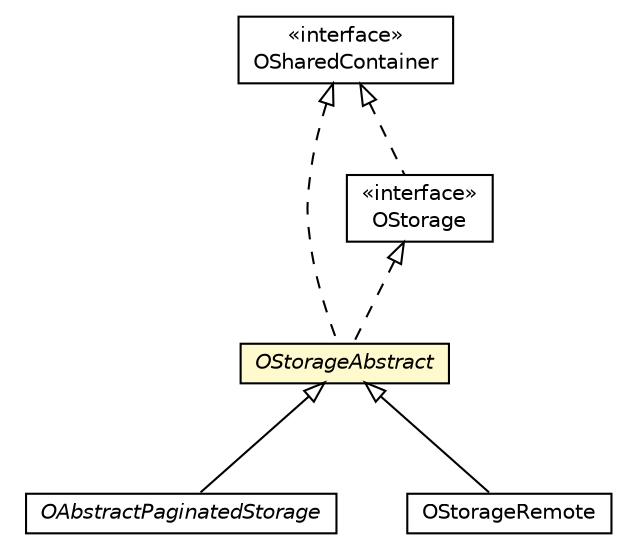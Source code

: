 #!/usr/local/bin/dot
#
# Class diagram 
# Generated by UMLGraph version R5_6-24-gf6e263 (http://www.umlgraph.org/)
#

digraph G {
	edge [fontname="Helvetica",fontsize=10,labelfontname="Helvetica",labelfontsize=10];
	node [fontname="Helvetica",fontsize=10,shape=plaintext];
	nodesep=0.25;
	ranksep=0.5;
	// com.orientechnologies.common.concur.resource.OSharedContainer
	c4001383 [label=<<table title="com.orientechnologies.common.concur.resource.OSharedContainer" border="0" cellborder="1" cellspacing="0" cellpadding="2" port="p" href="../../../common/concur/resource/OSharedContainer.html">
		<tr><td><table border="0" cellspacing="0" cellpadding="1">
<tr><td align="center" balign="center"> &#171;interface&#187; </td></tr>
<tr><td align="center" balign="center"> OSharedContainer </td></tr>
		</table></td></tr>
		</table>>, URL="../../../common/concur/resource/OSharedContainer.html", fontname="Helvetica", fontcolor="black", fontsize=10.0];
	// com.orientechnologies.orient.core.storage.OStorageAbstract
	c4002351 [label=<<table title="com.orientechnologies.orient.core.storage.OStorageAbstract" border="0" cellborder="1" cellspacing="0" cellpadding="2" port="p" bgcolor="lemonChiffon" href="./OStorageAbstract.html">
		<tr><td><table border="0" cellspacing="0" cellpadding="1">
<tr><td align="center" balign="center"><font face="Helvetica-Oblique"> OStorageAbstract </font></td></tr>
		</table></td></tr>
		</table>>, URL="./OStorageAbstract.html", fontname="Helvetica", fontcolor="black", fontsize=10.0];
	// com.orientechnologies.orient.core.storage.OStorage
	c4002364 [label=<<table title="com.orientechnologies.orient.core.storage.OStorage" border="0" cellborder="1" cellspacing="0" cellpadding="2" port="p" href="./OStorage.html">
		<tr><td><table border="0" cellspacing="0" cellpadding="1">
<tr><td align="center" balign="center"> &#171;interface&#187; </td></tr>
<tr><td align="center" balign="center"> OStorage </td></tr>
		</table></td></tr>
		</table>>, URL="./OStorage.html", fontname="Helvetica", fontcolor="black", fontsize=10.0];
	// com.orientechnologies.orient.core.storage.impl.local.OAbstractPaginatedStorage
	c4002370 [label=<<table title="com.orientechnologies.orient.core.storage.impl.local.OAbstractPaginatedStorage" border="0" cellborder="1" cellspacing="0" cellpadding="2" port="p" href="./impl/local/OAbstractPaginatedStorage.html">
		<tr><td><table border="0" cellspacing="0" cellpadding="1">
<tr><td align="center" balign="center"><font face="Helvetica-Oblique"> OAbstractPaginatedStorage </font></td></tr>
		</table></td></tr>
		</table>>, URL="./impl/local/OAbstractPaginatedStorage.html", fontname="Helvetica", fontcolor="black", fontsize=10.0];
	// com.orientechnologies.orient.client.remote.OStorageRemote
	c4002779 [label=<<table title="com.orientechnologies.orient.client.remote.OStorageRemote" border="0" cellborder="1" cellspacing="0" cellpadding="2" port="p" href="../../client/remote/OStorageRemote.html">
		<tr><td><table border="0" cellspacing="0" cellpadding="1">
<tr><td align="center" balign="center"> OStorageRemote </td></tr>
		</table></td></tr>
		</table>>, URL="../../client/remote/OStorageRemote.html", fontname="Helvetica", fontcolor="black", fontsize=10.0];
	//com.orientechnologies.orient.core.storage.OStorageAbstract implements com.orientechnologies.orient.core.storage.OStorage
	c4002364:p -> c4002351:p [dir=back,arrowtail=empty,style=dashed];
	//com.orientechnologies.orient.core.storage.OStorageAbstract implements com.orientechnologies.common.concur.resource.OSharedContainer
	c4001383:p -> c4002351:p [dir=back,arrowtail=empty,style=dashed];
	//com.orientechnologies.orient.core.storage.OStorage implements com.orientechnologies.common.concur.resource.OSharedContainer
	c4001383:p -> c4002364:p [dir=back,arrowtail=empty,style=dashed];
	//com.orientechnologies.orient.core.storage.impl.local.OAbstractPaginatedStorage extends com.orientechnologies.orient.core.storage.OStorageAbstract
	c4002351:p -> c4002370:p [dir=back,arrowtail=empty];
	//com.orientechnologies.orient.client.remote.OStorageRemote extends com.orientechnologies.orient.core.storage.OStorageAbstract
	c4002351:p -> c4002779:p [dir=back,arrowtail=empty];
}

